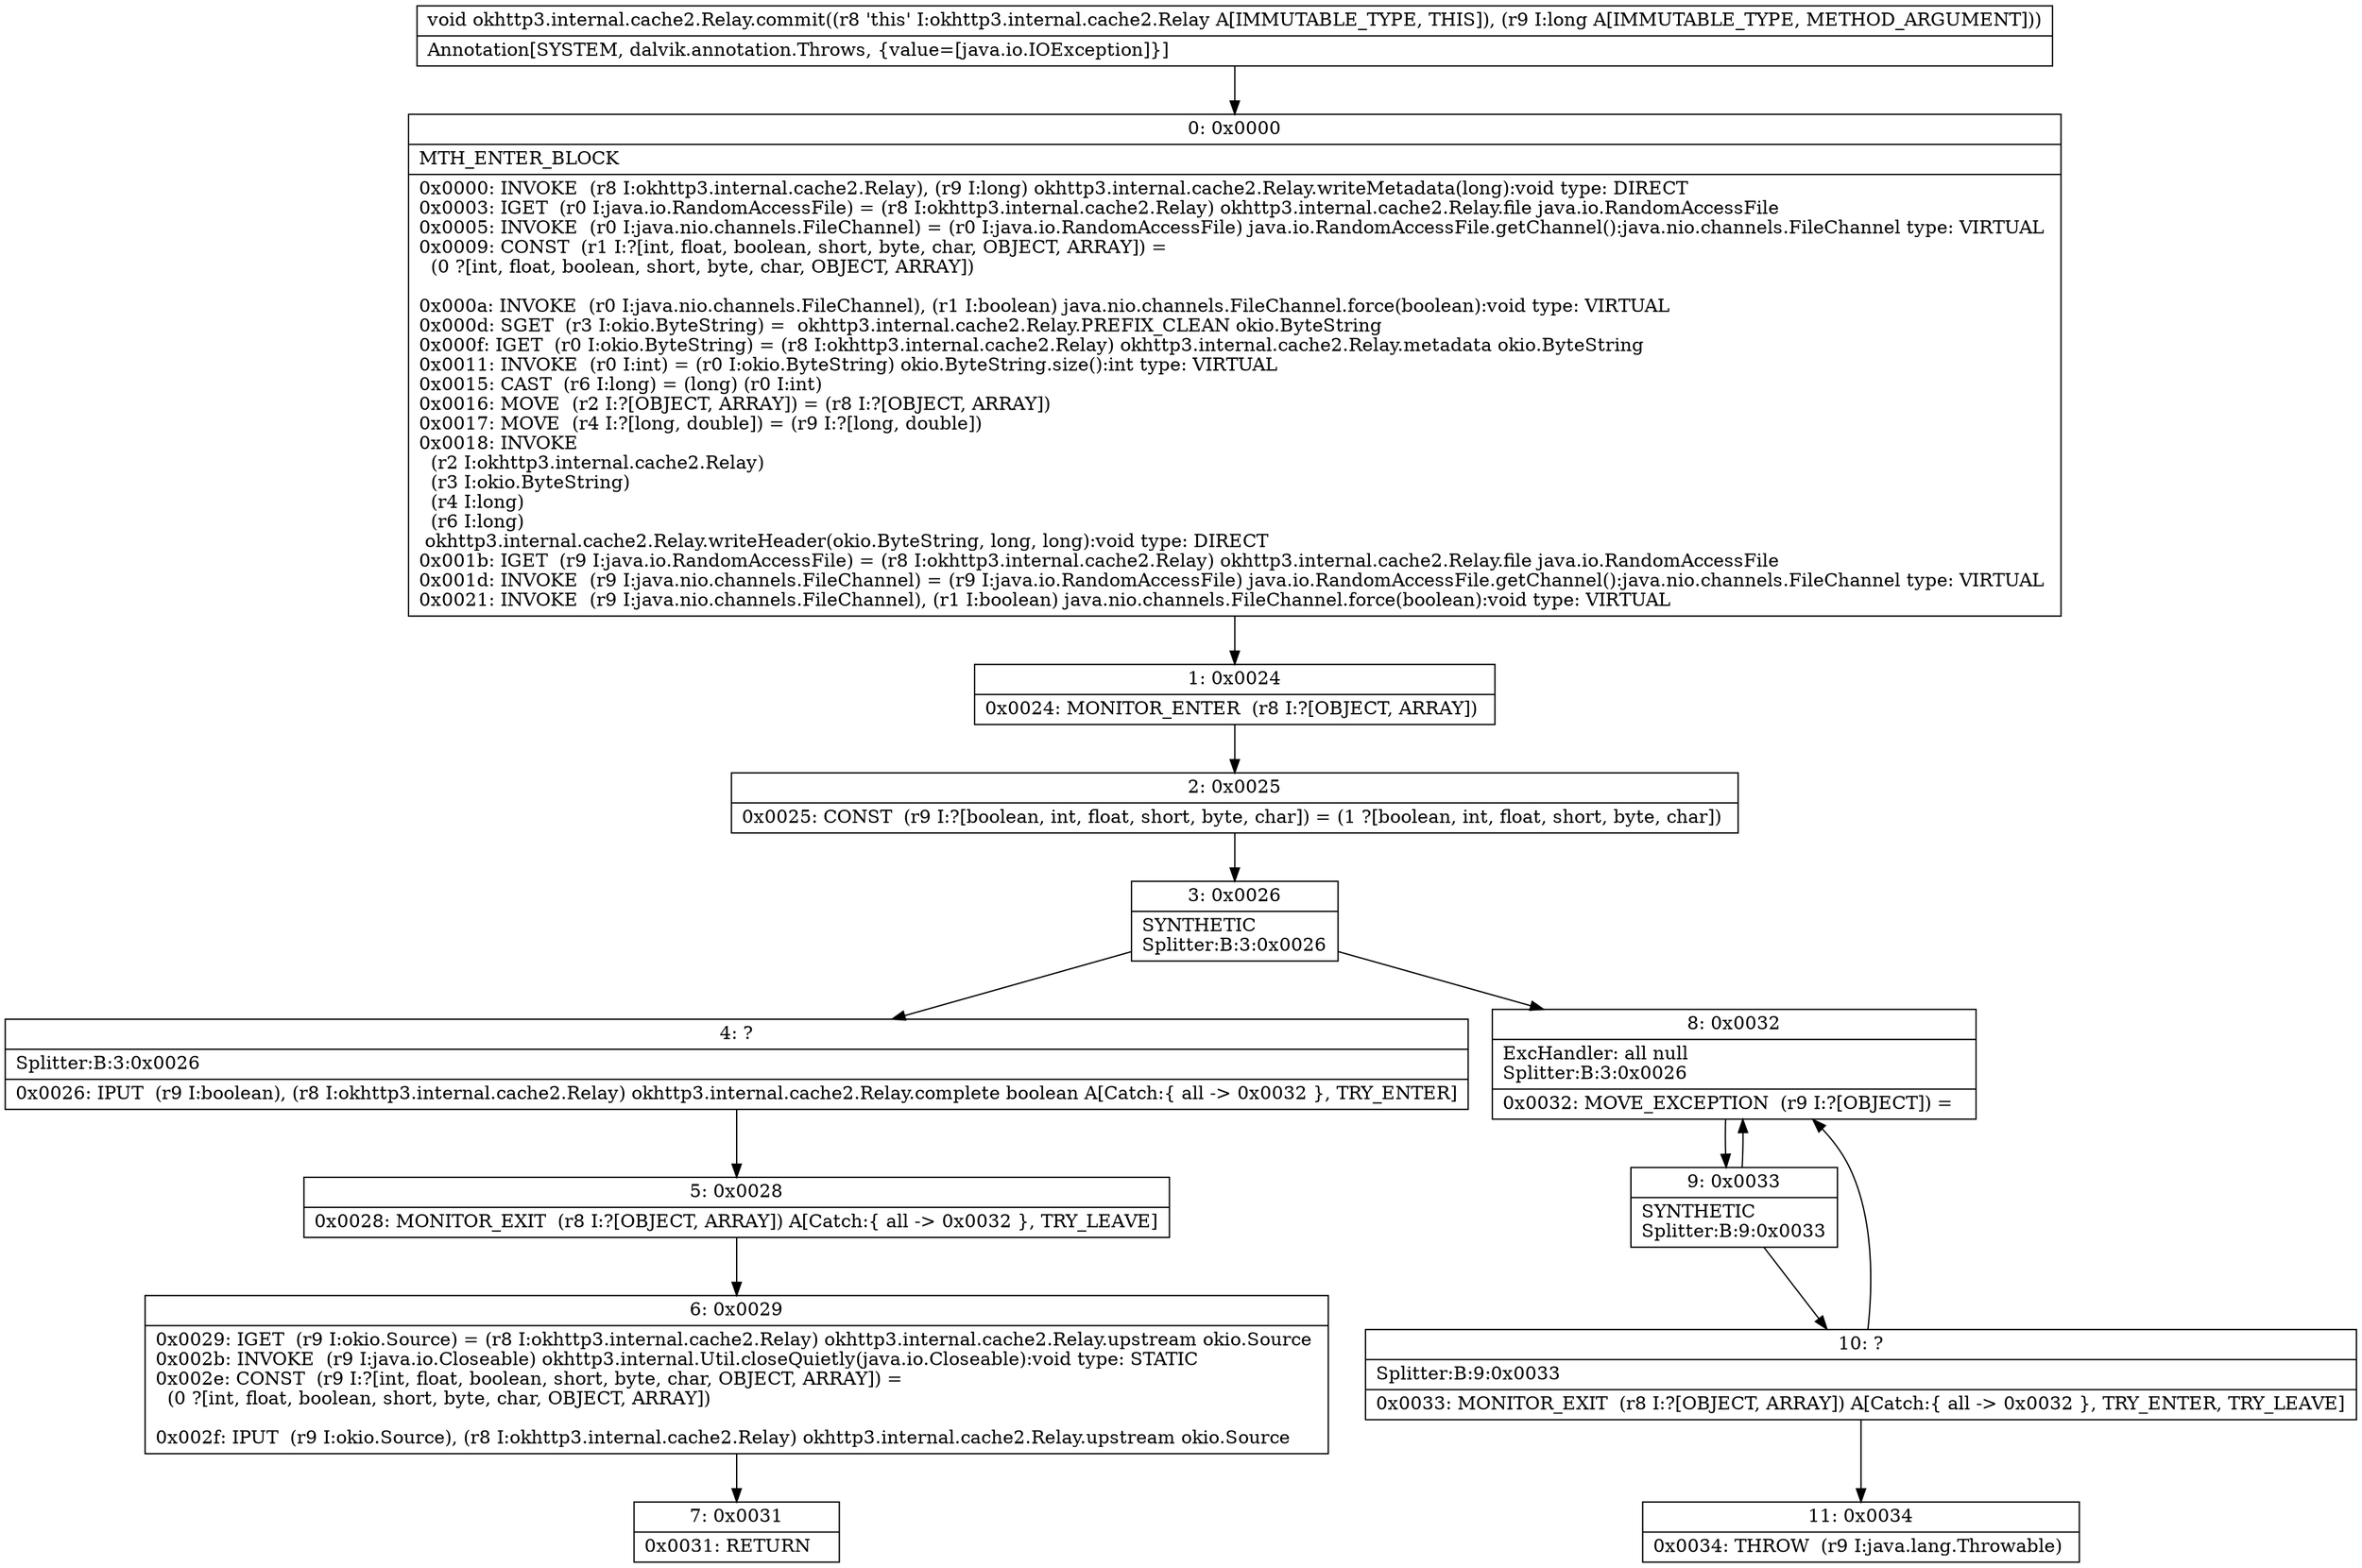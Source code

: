 digraph "CFG forokhttp3.internal.cache2.Relay.commit(J)V" {
Node_0 [shape=record,label="{0\:\ 0x0000|MTH_ENTER_BLOCK\l|0x0000: INVOKE  (r8 I:okhttp3.internal.cache2.Relay), (r9 I:long) okhttp3.internal.cache2.Relay.writeMetadata(long):void type: DIRECT \l0x0003: IGET  (r0 I:java.io.RandomAccessFile) = (r8 I:okhttp3.internal.cache2.Relay) okhttp3.internal.cache2.Relay.file java.io.RandomAccessFile \l0x0005: INVOKE  (r0 I:java.nio.channels.FileChannel) = (r0 I:java.io.RandomAccessFile) java.io.RandomAccessFile.getChannel():java.nio.channels.FileChannel type: VIRTUAL \l0x0009: CONST  (r1 I:?[int, float, boolean, short, byte, char, OBJECT, ARRAY]) = \l  (0 ?[int, float, boolean, short, byte, char, OBJECT, ARRAY])\l \l0x000a: INVOKE  (r0 I:java.nio.channels.FileChannel), (r1 I:boolean) java.nio.channels.FileChannel.force(boolean):void type: VIRTUAL \l0x000d: SGET  (r3 I:okio.ByteString) =  okhttp3.internal.cache2.Relay.PREFIX_CLEAN okio.ByteString \l0x000f: IGET  (r0 I:okio.ByteString) = (r8 I:okhttp3.internal.cache2.Relay) okhttp3.internal.cache2.Relay.metadata okio.ByteString \l0x0011: INVOKE  (r0 I:int) = (r0 I:okio.ByteString) okio.ByteString.size():int type: VIRTUAL \l0x0015: CAST  (r6 I:long) = (long) (r0 I:int) \l0x0016: MOVE  (r2 I:?[OBJECT, ARRAY]) = (r8 I:?[OBJECT, ARRAY]) \l0x0017: MOVE  (r4 I:?[long, double]) = (r9 I:?[long, double]) \l0x0018: INVOKE  \l  (r2 I:okhttp3.internal.cache2.Relay)\l  (r3 I:okio.ByteString)\l  (r4 I:long)\l  (r6 I:long)\l okhttp3.internal.cache2.Relay.writeHeader(okio.ByteString, long, long):void type: DIRECT \l0x001b: IGET  (r9 I:java.io.RandomAccessFile) = (r8 I:okhttp3.internal.cache2.Relay) okhttp3.internal.cache2.Relay.file java.io.RandomAccessFile \l0x001d: INVOKE  (r9 I:java.nio.channels.FileChannel) = (r9 I:java.io.RandomAccessFile) java.io.RandomAccessFile.getChannel():java.nio.channels.FileChannel type: VIRTUAL \l0x0021: INVOKE  (r9 I:java.nio.channels.FileChannel), (r1 I:boolean) java.nio.channels.FileChannel.force(boolean):void type: VIRTUAL \l}"];
Node_1 [shape=record,label="{1\:\ 0x0024|0x0024: MONITOR_ENTER  (r8 I:?[OBJECT, ARRAY]) \l}"];
Node_2 [shape=record,label="{2\:\ 0x0025|0x0025: CONST  (r9 I:?[boolean, int, float, short, byte, char]) = (1 ?[boolean, int, float, short, byte, char]) \l}"];
Node_3 [shape=record,label="{3\:\ 0x0026|SYNTHETIC\lSplitter:B:3:0x0026\l}"];
Node_4 [shape=record,label="{4\:\ ?|Splitter:B:3:0x0026\l|0x0026: IPUT  (r9 I:boolean), (r8 I:okhttp3.internal.cache2.Relay) okhttp3.internal.cache2.Relay.complete boolean A[Catch:\{ all \-\> 0x0032 \}, TRY_ENTER]\l}"];
Node_5 [shape=record,label="{5\:\ 0x0028|0x0028: MONITOR_EXIT  (r8 I:?[OBJECT, ARRAY]) A[Catch:\{ all \-\> 0x0032 \}, TRY_LEAVE]\l}"];
Node_6 [shape=record,label="{6\:\ 0x0029|0x0029: IGET  (r9 I:okio.Source) = (r8 I:okhttp3.internal.cache2.Relay) okhttp3.internal.cache2.Relay.upstream okio.Source \l0x002b: INVOKE  (r9 I:java.io.Closeable) okhttp3.internal.Util.closeQuietly(java.io.Closeable):void type: STATIC \l0x002e: CONST  (r9 I:?[int, float, boolean, short, byte, char, OBJECT, ARRAY]) = \l  (0 ?[int, float, boolean, short, byte, char, OBJECT, ARRAY])\l \l0x002f: IPUT  (r9 I:okio.Source), (r8 I:okhttp3.internal.cache2.Relay) okhttp3.internal.cache2.Relay.upstream okio.Source \l}"];
Node_7 [shape=record,label="{7\:\ 0x0031|0x0031: RETURN   \l}"];
Node_8 [shape=record,label="{8\:\ 0x0032|ExcHandler: all null\lSplitter:B:3:0x0026\l|0x0032: MOVE_EXCEPTION  (r9 I:?[OBJECT]) =  \l}"];
Node_9 [shape=record,label="{9\:\ 0x0033|SYNTHETIC\lSplitter:B:9:0x0033\l}"];
Node_10 [shape=record,label="{10\:\ ?|Splitter:B:9:0x0033\l|0x0033: MONITOR_EXIT  (r8 I:?[OBJECT, ARRAY]) A[Catch:\{ all \-\> 0x0032 \}, TRY_ENTER, TRY_LEAVE]\l}"];
Node_11 [shape=record,label="{11\:\ 0x0034|0x0034: THROW  (r9 I:java.lang.Throwable) \l}"];
MethodNode[shape=record,label="{void okhttp3.internal.cache2.Relay.commit((r8 'this' I:okhttp3.internal.cache2.Relay A[IMMUTABLE_TYPE, THIS]), (r9 I:long A[IMMUTABLE_TYPE, METHOD_ARGUMENT]))  | Annotation[SYSTEM, dalvik.annotation.Throws, \{value=[java.io.IOException]\}]\l}"];
MethodNode -> Node_0;
Node_0 -> Node_1;
Node_1 -> Node_2;
Node_2 -> Node_3;
Node_3 -> Node_4;
Node_3 -> Node_8;
Node_4 -> Node_5;
Node_5 -> Node_6;
Node_6 -> Node_7;
Node_8 -> Node_9;
Node_9 -> Node_10;
Node_9 -> Node_8;
Node_10 -> Node_11;
Node_10 -> Node_8;
}

